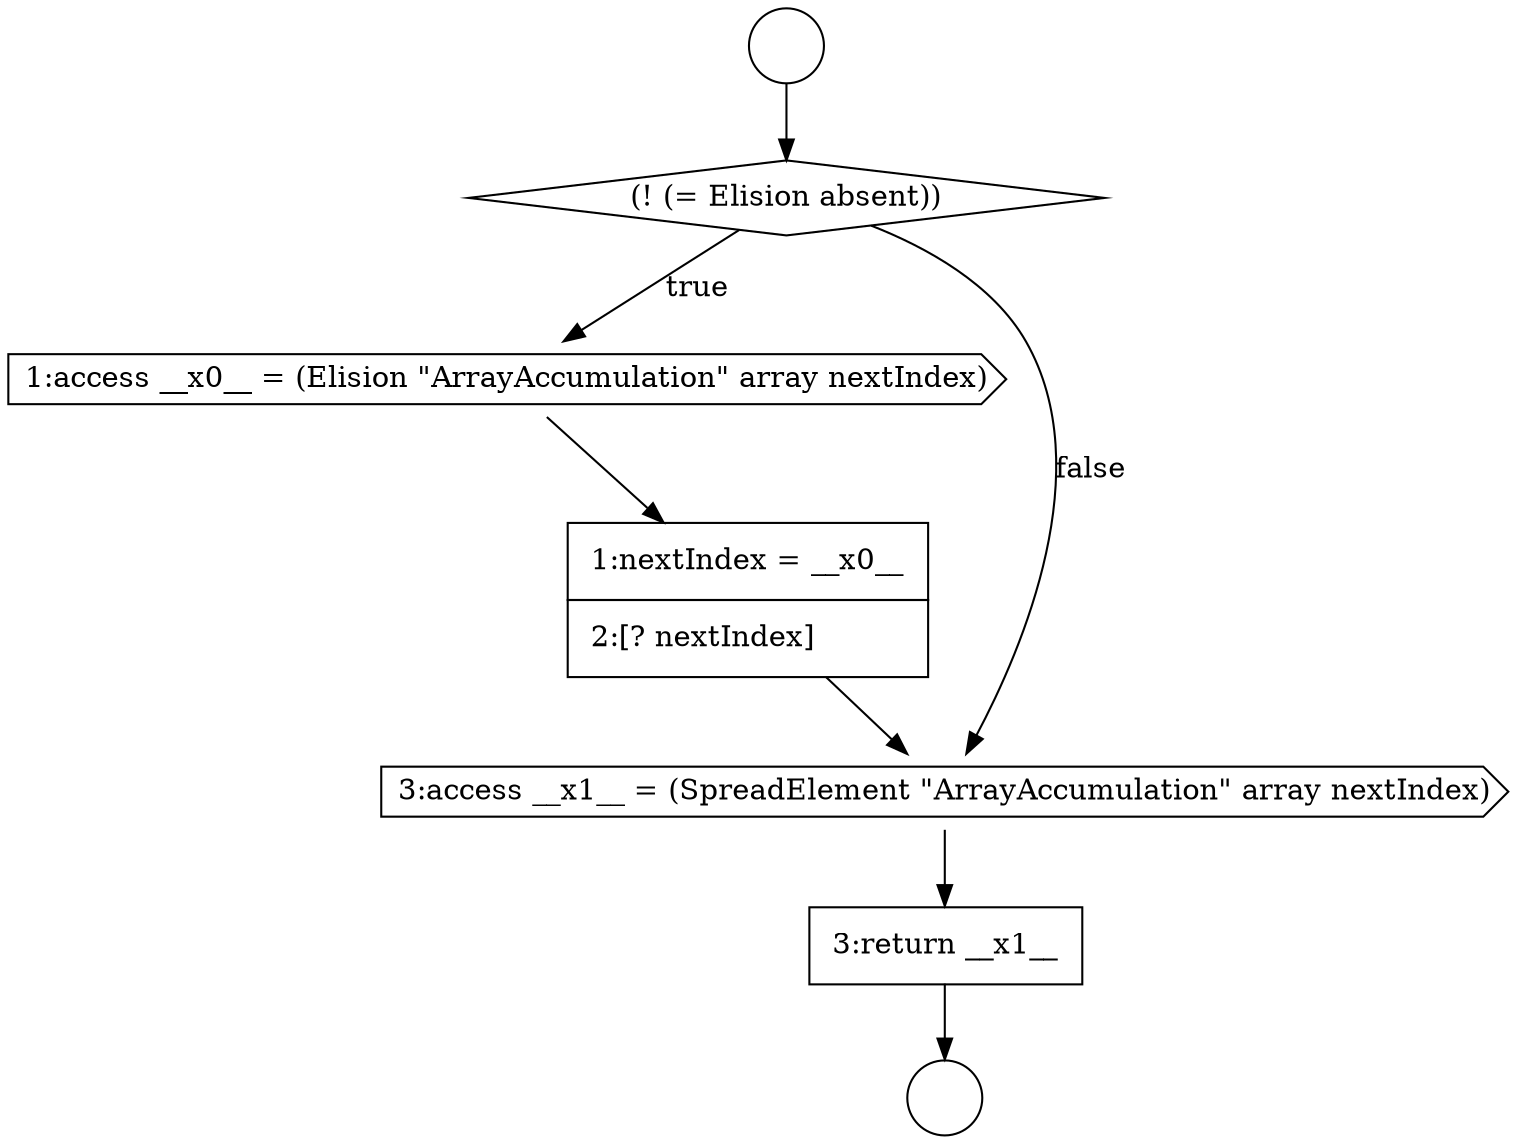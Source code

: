 digraph {
  node3895 [shape=none, margin=0, label=<<font color="black">
    <table border="0" cellborder="1" cellspacing="0" cellpadding="10">
      <tr><td align="left">1:nextIndex = __x0__</td></tr>
      <tr><td align="left">2:[? nextIndex]</td></tr>
    </table>
  </font>> color="black" fillcolor="white" style=filled]
  node3891 [shape=circle label=" " color="black" fillcolor="white" style=filled]
  node3894 [shape=cds, label=<<font color="black">1:access __x0__ = (Elision &quot;ArrayAccumulation&quot; array nextIndex)</font>> color="black" fillcolor="white" style=filled]
  node3893 [shape=diamond, label=<<font color="black">(! (= Elision absent))</font>> color="black" fillcolor="white" style=filled]
  node3896 [shape=cds, label=<<font color="black">3:access __x1__ = (SpreadElement &quot;ArrayAccumulation&quot; array nextIndex)</font>> color="black" fillcolor="white" style=filled]
  node3892 [shape=circle label=" " color="black" fillcolor="white" style=filled]
  node3897 [shape=none, margin=0, label=<<font color="black">
    <table border="0" cellborder="1" cellspacing="0" cellpadding="10">
      <tr><td align="left">3:return __x1__</td></tr>
    </table>
  </font>> color="black" fillcolor="white" style=filled]
  node3896 -> node3897 [ color="black"]
  node3897 -> node3892 [ color="black"]
  node3895 -> node3896 [ color="black"]
  node3893 -> node3894 [label=<<font color="black">true</font>> color="black"]
  node3893 -> node3896 [label=<<font color="black">false</font>> color="black"]
  node3891 -> node3893 [ color="black"]
  node3894 -> node3895 [ color="black"]
}
